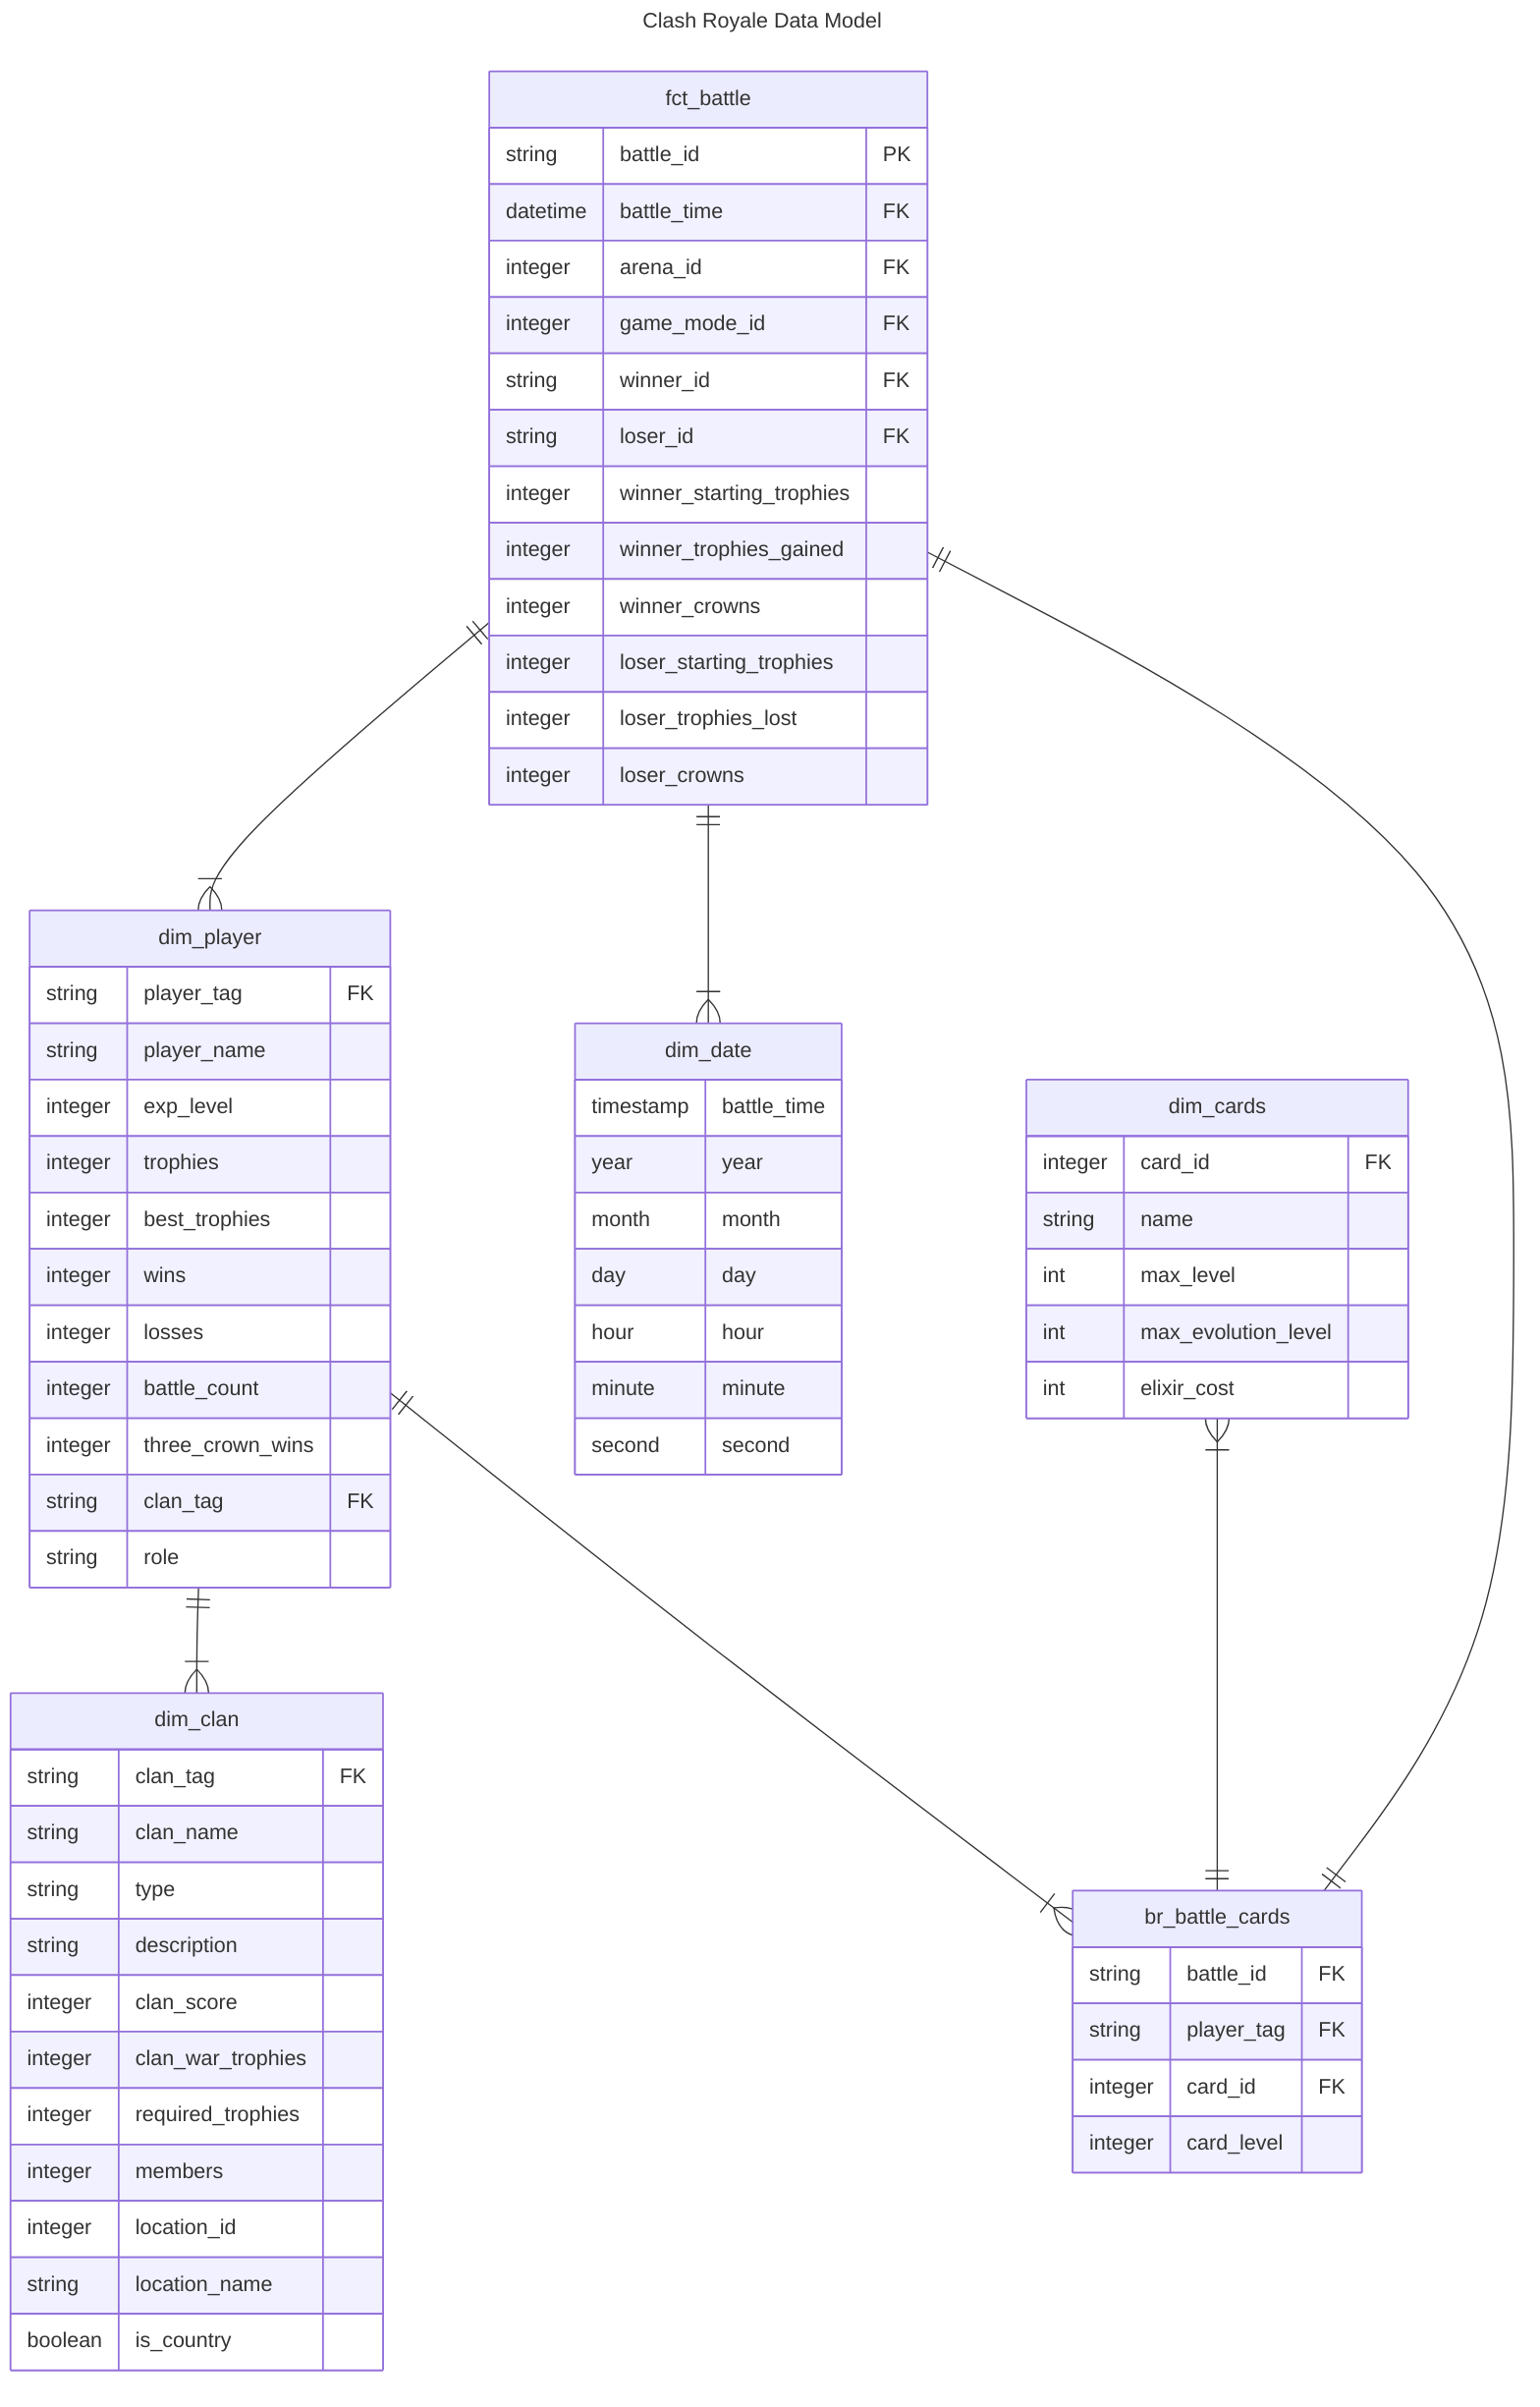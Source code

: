 ---
title: Clash Royale Data Model
---

erDiagram

    fct_battle {
        string battle_id PK
        datetime battle_time FK
        integer arena_id FK
        integer game_mode_id FK
        string winner_id FK
        string loser_id FK
        integer winner_starting_trophies
        integer winner_trophies_gained
        integer winner_crowns
        integer loser_starting_trophies
        integer loser_trophies_lost
        integer loser_crowns
    }

    dim_player {
        string player_tag FK
        string player_name 
        integer exp_level
        integer trophies
        integer best_trophies
        integer wins
        integer losses
        integer battle_count
        integer three_crown_wins
        string clan_tag FK
        string role 
    }

    dim_date {
        timestamp battle_time
        year year
        month month
        day day
        hour hour
        minute minute
        second second
    }
    
    br_battle_cards {
        string battle_id FK
        string player_tag FK
        integer card_id FK
        integer card_level 
    }

    dim_cards {
        integer card_id FK
        string name
        int max_level
        int max_evolution_level
        int elixir_cost
    }

    dim_clan {
        string clan_tag FK
        string clan_name
        string type
        string description
        integer clan_score
        integer clan_war_trophies
        integer required_trophies
        integer members
        integer location_id
        string location_name
        boolean is_country
    }

    fct_battle ||--|{ dim_player : ""
    fct_battle ||--|{ dim_date : ""
    dim_player ||--|{ dim_clan : ""
    fct_battle ||--|| br_battle_cards : ""
    dim_cards }|--|| br_battle_cards : ""
    dim_player ||--|{ br_battle_cards : ""